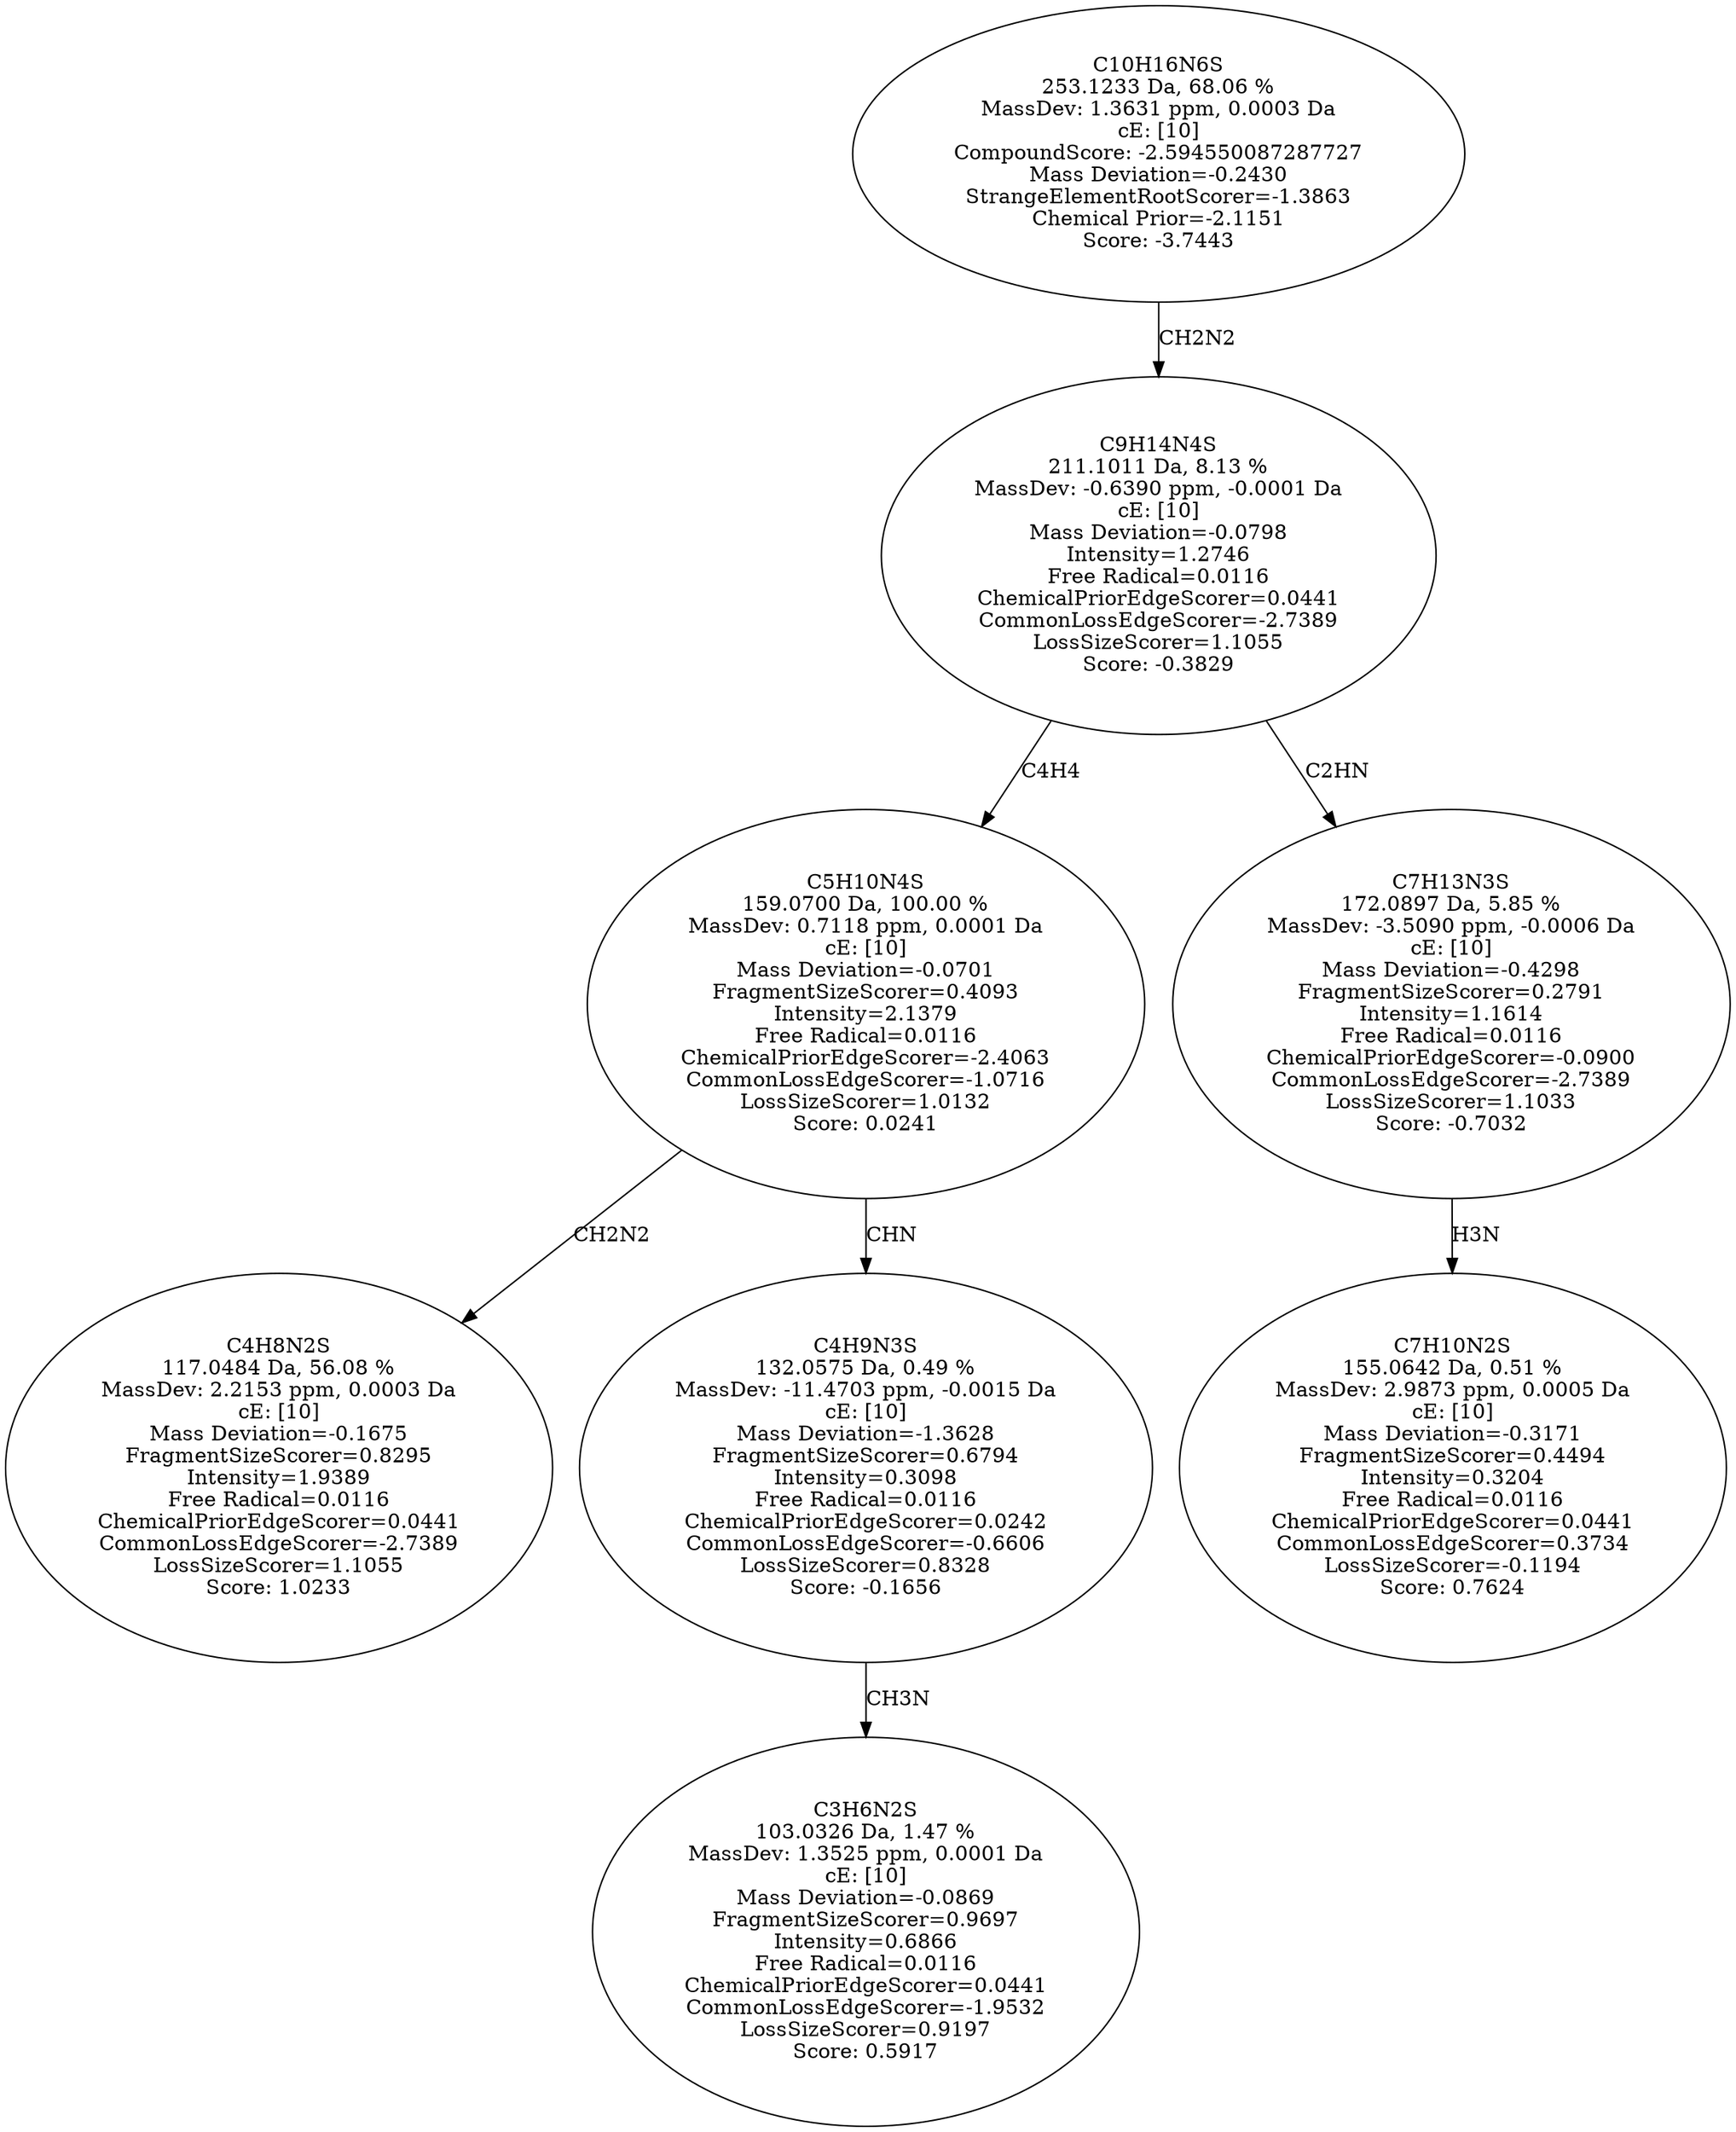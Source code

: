 strict digraph {
v1 [label="C4H8N2S\n117.0484 Da, 56.08 %\nMassDev: 2.2153 ppm, 0.0003 Da\ncE: [10]\nMass Deviation=-0.1675\nFragmentSizeScorer=0.8295\nIntensity=1.9389\nFree Radical=0.0116\nChemicalPriorEdgeScorer=0.0441\nCommonLossEdgeScorer=-2.7389\nLossSizeScorer=1.1055\nScore: 1.0233"];
v2 [label="C3H6N2S\n103.0326 Da, 1.47 %\nMassDev: 1.3525 ppm, 0.0001 Da\ncE: [10]\nMass Deviation=-0.0869\nFragmentSizeScorer=0.9697\nIntensity=0.6866\nFree Radical=0.0116\nChemicalPriorEdgeScorer=0.0441\nCommonLossEdgeScorer=-1.9532\nLossSizeScorer=0.9197\nScore: 0.5917"];
v3 [label="C4H9N3S\n132.0575 Da, 0.49 %\nMassDev: -11.4703 ppm, -0.0015 Da\ncE: [10]\nMass Deviation=-1.3628\nFragmentSizeScorer=0.6794\nIntensity=0.3098\nFree Radical=0.0116\nChemicalPriorEdgeScorer=0.0242\nCommonLossEdgeScorer=-0.6606\nLossSizeScorer=0.8328\nScore: -0.1656"];
v4 [label="C5H10N4S\n159.0700 Da, 100.00 %\nMassDev: 0.7118 ppm, 0.0001 Da\ncE: [10]\nMass Deviation=-0.0701\nFragmentSizeScorer=0.4093\nIntensity=2.1379\nFree Radical=0.0116\nChemicalPriorEdgeScorer=-2.4063\nCommonLossEdgeScorer=-1.0716\nLossSizeScorer=1.0132\nScore: 0.0241"];
v5 [label="C7H10N2S\n155.0642 Da, 0.51 %\nMassDev: 2.9873 ppm, 0.0005 Da\ncE: [10]\nMass Deviation=-0.3171\nFragmentSizeScorer=0.4494\nIntensity=0.3204\nFree Radical=0.0116\nChemicalPriorEdgeScorer=0.0441\nCommonLossEdgeScorer=0.3734\nLossSizeScorer=-0.1194\nScore: 0.7624"];
v6 [label="C7H13N3S\n172.0897 Da, 5.85 %\nMassDev: -3.5090 ppm, -0.0006 Da\ncE: [10]\nMass Deviation=-0.4298\nFragmentSizeScorer=0.2791\nIntensity=1.1614\nFree Radical=0.0116\nChemicalPriorEdgeScorer=-0.0900\nCommonLossEdgeScorer=-2.7389\nLossSizeScorer=1.1033\nScore: -0.7032"];
v7 [label="C9H14N4S\n211.1011 Da, 8.13 %\nMassDev: -0.6390 ppm, -0.0001 Da\ncE: [10]\nMass Deviation=-0.0798\nIntensity=1.2746\nFree Radical=0.0116\nChemicalPriorEdgeScorer=0.0441\nCommonLossEdgeScorer=-2.7389\nLossSizeScorer=1.1055\nScore: -0.3829"];
v8 [label="C10H16N6S\n253.1233 Da, 68.06 %\nMassDev: 1.3631 ppm, 0.0003 Da\ncE: [10]\nCompoundScore: -2.594550087287727\nMass Deviation=-0.2430\nStrangeElementRootScorer=-1.3863\nChemical Prior=-2.1151\nScore: -3.7443"];
v4 -> v1 [label="CH2N2"];
v3 -> v2 [label="CH3N"];
v4 -> v3 [label="CHN"];
v7 -> v4 [label="C4H4"];
v6 -> v5 [label="H3N"];
v7 -> v6 [label="C2HN"];
v8 -> v7 [label="CH2N2"];
}